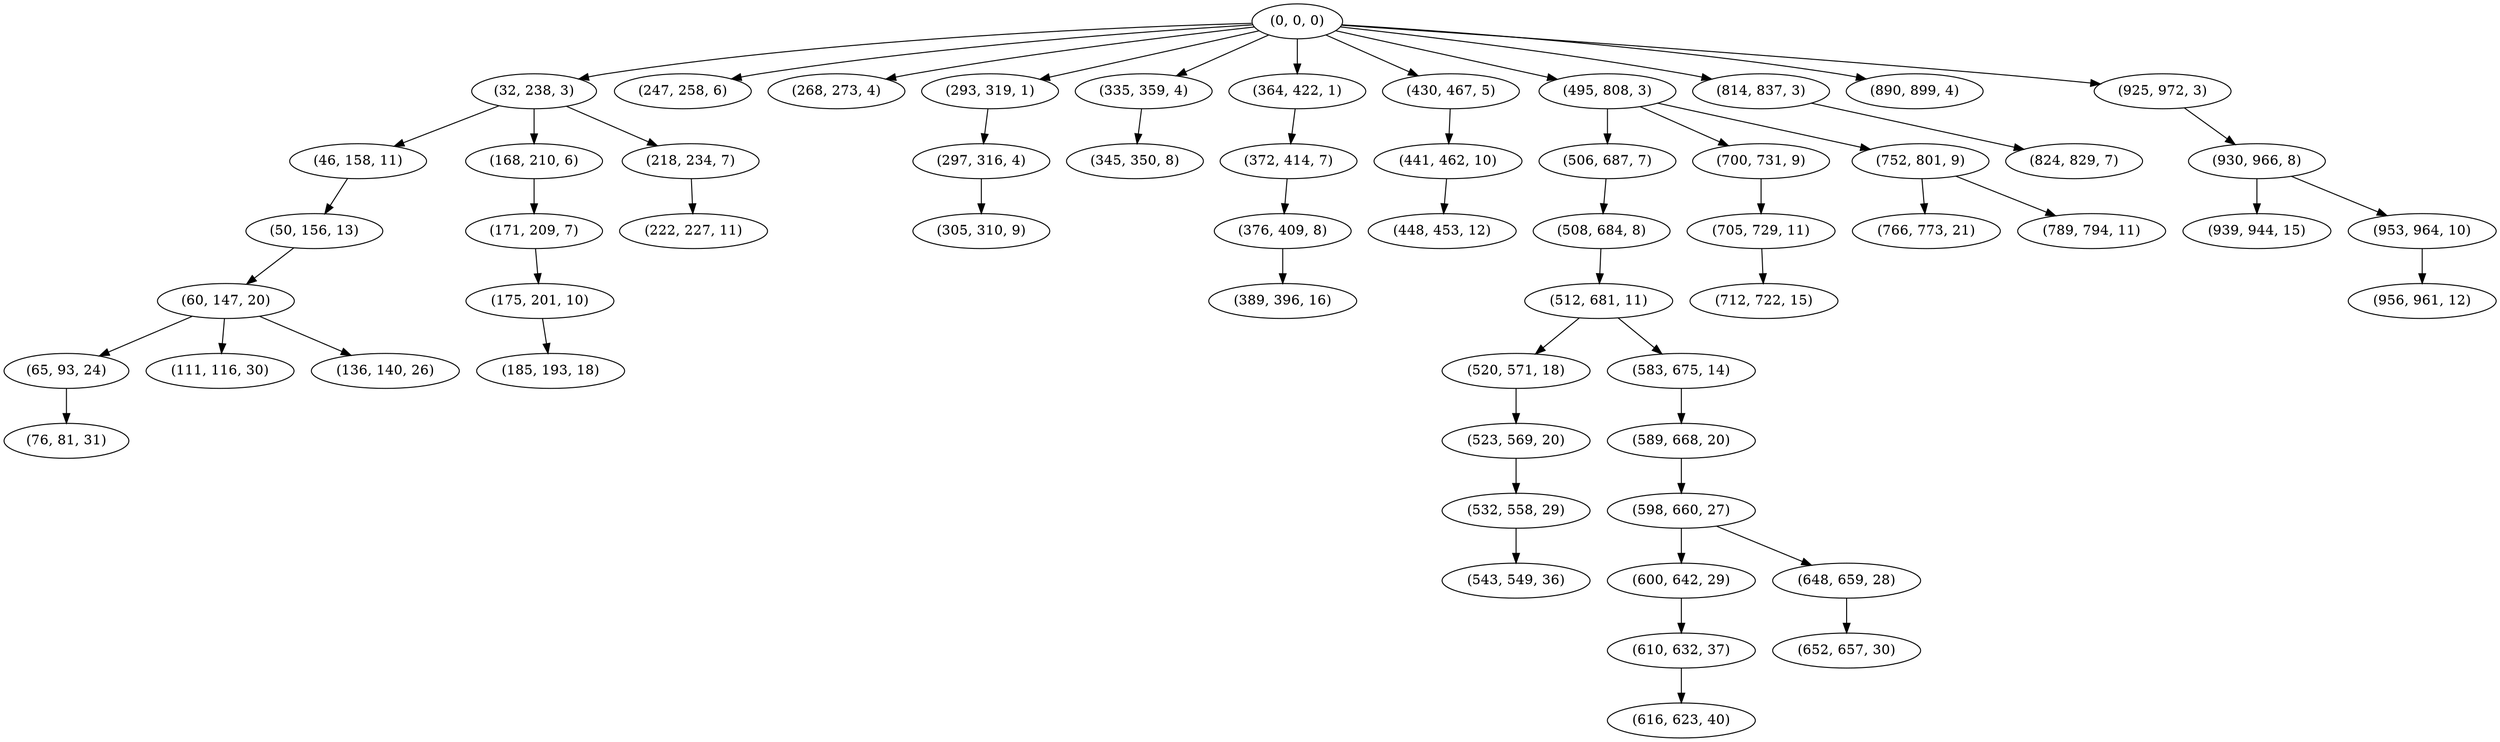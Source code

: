 digraph tree {
    "(0, 0, 0)";
    "(32, 238, 3)";
    "(46, 158, 11)";
    "(50, 156, 13)";
    "(60, 147, 20)";
    "(65, 93, 24)";
    "(76, 81, 31)";
    "(111, 116, 30)";
    "(136, 140, 26)";
    "(168, 210, 6)";
    "(171, 209, 7)";
    "(175, 201, 10)";
    "(185, 193, 18)";
    "(218, 234, 7)";
    "(222, 227, 11)";
    "(247, 258, 6)";
    "(268, 273, 4)";
    "(293, 319, 1)";
    "(297, 316, 4)";
    "(305, 310, 9)";
    "(335, 359, 4)";
    "(345, 350, 8)";
    "(364, 422, 1)";
    "(372, 414, 7)";
    "(376, 409, 8)";
    "(389, 396, 16)";
    "(430, 467, 5)";
    "(441, 462, 10)";
    "(448, 453, 12)";
    "(495, 808, 3)";
    "(506, 687, 7)";
    "(508, 684, 8)";
    "(512, 681, 11)";
    "(520, 571, 18)";
    "(523, 569, 20)";
    "(532, 558, 29)";
    "(543, 549, 36)";
    "(583, 675, 14)";
    "(589, 668, 20)";
    "(598, 660, 27)";
    "(600, 642, 29)";
    "(610, 632, 37)";
    "(616, 623, 40)";
    "(648, 659, 28)";
    "(652, 657, 30)";
    "(700, 731, 9)";
    "(705, 729, 11)";
    "(712, 722, 15)";
    "(752, 801, 9)";
    "(766, 773, 21)";
    "(789, 794, 11)";
    "(814, 837, 3)";
    "(824, 829, 7)";
    "(890, 899, 4)";
    "(925, 972, 3)";
    "(930, 966, 8)";
    "(939, 944, 15)";
    "(953, 964, 10)";
    "(956, 961, 12)";
    "(0, 0, 0)" -> "(32, 238, 3)";
    "(0, 0, 0)" -> "(247, 258, 6)";
    "(0, 0, 0)" -> "(268, 273, 4)";
    "(0, 0, 0)" -> "(293, 319, 1)";
    "(0, 0, 0)" -> "(335, 359, 4)";
    "(0, 0, 0)" -> "(364, 422, 1)";
    "(0, 0, 0)" -> "(430, 467, 5)";
    "(0, 0, 0)" -> "(495, 808, 3)";
    "(0, 0, 0)" -> "(814, 837, 3)";
    "(0, 0, 0)" -> "(890, 899, 4)";
    "(0, 0, 0)" -> "(925, 972, 3)";
    "(32, 238, 3)" -> "(46, 158, 11)";
    "(32, 238, 3)" -> "(168, 210, 6)";
    "(32, 238, 3)" -> "(218, 234, 7)";
    "(46, 158, 11)" -> "(50, 156, 13)";
    "(50, 156, 13)" -> "(60, 147, 20)";
    "(60, 147, 20)" -> "(65, 93, 24)";
    "(60, 147, 20)" -> "(111, 116, 30)";
    "(60, 147, 20)" -> "(136, 140, 26)";
    "(65, 93, 24)" -> "(76, 81, 31)";
    "(168, 210, 6)" -> "(171, 209, 7)";
    "(171, 209, 7)" -> "(175, 201, 10)";
    "(175, 201, 10)" -> "(185, 193, 18)";
    "(218, 234, 7)" -> "(222, 227, 11)";
    "(293, 319, 1)" -> "(297, 316, 4)";
    "(297, 316, 4)" -> "(305, 310, 9)";
    "(335, 359, 4)" -> "(345, 350, 8)";
    "(364, 422, 1)" -> "(372, 414, 7)";
    "(372, 414, 7)" -> "(376, 409, 8)";
    "(376, 409, 8)" -> "(389, 396, 16)";
    "(430, 467, 5)" -> "(441, 462, 10)";
    "(441, 462, 10)" -> "(448, 453, 12)";
    "(495, 808, 3)" -> "(506, 687, 7)";
    "(495, 808, 3)" -> "(700, 731, 9)";
    "(495, 808, 3)" -> "(752, 801, 9)";
    "(506, 687, 7)" -> "(508, 684, 8)";
    "(508, 684, 8)" -> "(512, 681, 11)";
    "(512, 681, 11)" -> "(520, 571, 18)";
    "(512, 681, 11)" -> "(583, 675, 14)";
    "(520, 571, 18)" -> "(523, 569, 20)";
    "(523, 569, 20)" -> "(532, 558, 29)";
    "(532, 558, 29)" -> "(543, 549, 36)";
    "(583, 675, 14)" -> "(589, 668, 20)";
    "(589, 668, 20)" -> "(598, 660, 27)";
    "(598, 660, 27)" -> "(600, 642, 29)";
    "(598, 660, 27)" -> "(648, 659, 28)";
    "(600, 642, 29)" -> "(610, 632, 37)";
    "(610, 632, 37)" -> "(616, 623, 40)";
    "(648, 659, 28)" -> "(652, 657, 30)";
    "(700, 731, 9)" -> "(705, 729, 11)";
    "(705, 729, 11)" -> "(712, 722, 15)";
    "(752, 801, 9)" -> "(766, 773, 21)";
    "(752, 801, 9)" -> "(789, 794, 11)";
    "(814, 837, 3)" -> "(824, 829, 7)";
    "(925, 972, 3)" -> "(930, 966, 8)";
    "(930, 966, 8)" -> "(939, 944, 15)";
    "(930, 966, 8)" -> "(953, 964, 10)";
    "(953, 964, 10)" -> "(956, 961, 12)";
}
